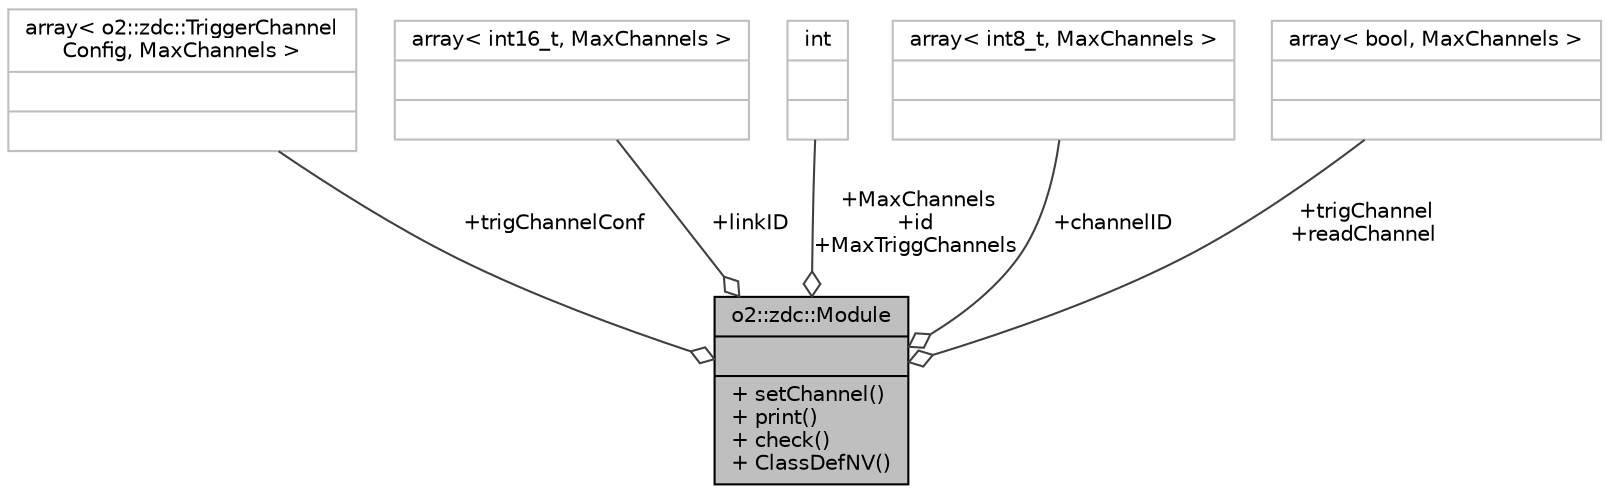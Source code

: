 digraph "o2::zdc::Module"
{
 // INTERACTIVE_SVG=YES
  bgcolor="transparent";
  edge [fontname="Helvetica",fontsize="10",labelfontname="Helvetica",labelfontsize="10"];
  node [fontname="Helvetica",fontsize="10",shape=record];
  Node1 [label="{o2::zdc::Module\n||+ setChannel()\l+ print()\l+ check()\l+ ClassDefNV()\l}",height=0.2,width=0.4,color="black", fillcolor="grey75", style="filled", fontcolor="black"];
  Node2 -> Node1 [color="grey25",fontsize="10",style="solid",label=" +trigChannelConf" ,arrowhead="odiamond",fontname="Helvetica"];
  Node2 [label="{array\< o2::zdc::TriggerChannel\lConfig, MaxChannels \>\n||}",height=0.2,width=0.4,color="grey75"];
  Node3 -> Node1 [color="grey25",fontsize="10",style="solid",label=" +linkID" ,arrowhead="odiamond",fontname="Helvetica"];
  Node3 [label="{array\< int16_t, MaxChannels \>\n||}",height=0.2,width=0.4,color="grey75"];
  Node4 -> Node1 [color="grey25",fontsize="10",style="solid",label=" +MaxChannels\n+id\n+MaxTriggChannels" ,arrowhead="odiamond",fontname="Helvetica"];
  Node4 [label="{int\n||}",height=0.2,width=0.4,color="grey75"];
  Node5 -> Node1 [color="grey25",fontsize="10",style="solid",label=" +channelID" ,arrowhead="odiamond",fontname="Helvetica"];
  Node5 [label="{array\< int8_t, MaxChannels \>\n||}",height=0.2,width=0.4,color="grey75"];
  Node6 -> Node1 [color="grey25",fontsize="10",style="solid",label=" +trigChannel\n+readChannel" ,arrowhead="odiamond",fontname="Helvetica"];
  Node6 [label="{array\< bool, MaxChannels \>\n||}",height=0.2,width=0.4,color="grey75"];
}
